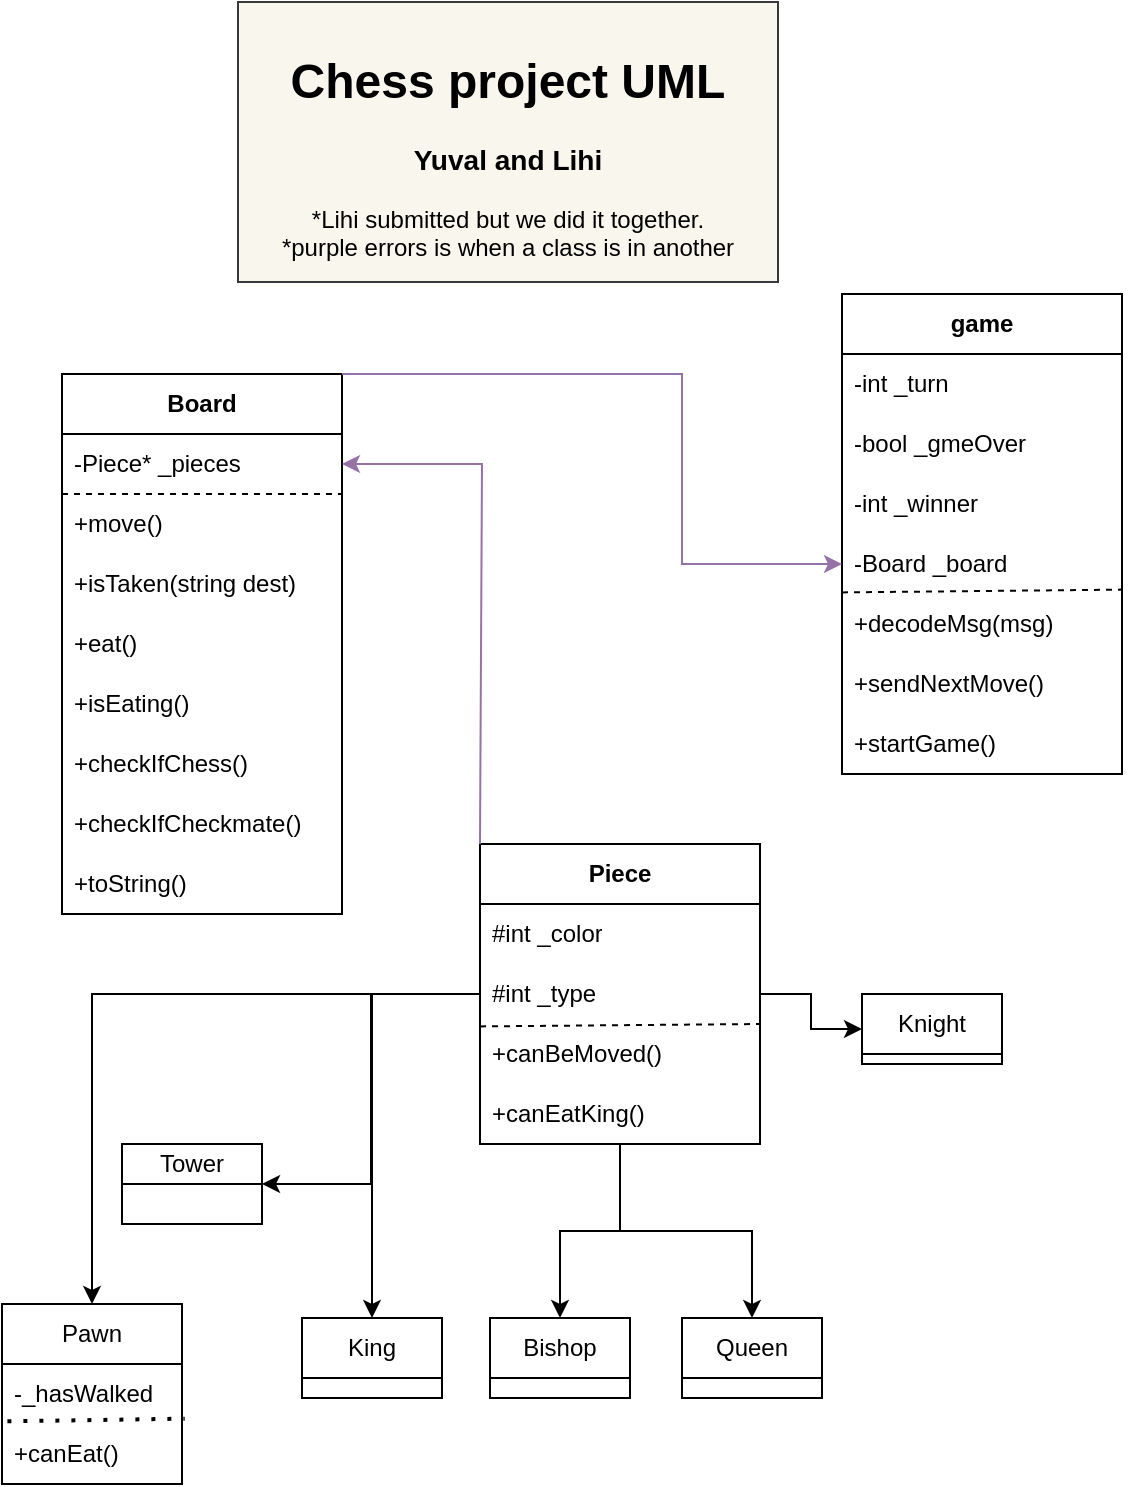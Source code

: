 <mxfile version="22.1.11" type="gitlab">
  <diagram id="C5RBs43oDa-KdzZeNtuy" name="Page-1">
    <mxGraphModel dx="2647" dy="1513" grid="1" gridSize="10" guides="1" tooltips="1" connect="1" arrows="1" fold="1" page="1" pageScale="1" pageWidth="827" pageHeight="1169" math="0" shadow="0">
      <root>
        <mxCell id="WIyWlLk6GJQsqaUBKTNV-0" />
        <mxCell id="WIyWlLk6GJQsqaUBKTNV-1" parent="WIyWlLk6GJQsqaUBKTNV-0" />
        <mxCell id="TnCoIwWtXB6QAczad2u5-0" value="&lt;b&gt;Board&lt;/b&gt;" style="swimlane;fontStyle=0;childLayout=stackLayout;horizontal=1;startSize=30;horizontalStack=0;resizeParent=1;resizeParentMax=0;resizeLast=0;collapsible=1;marginBottom=0;whiteSpace=wrap;html=1;" parent="WIyWlLk6GJQsqaUBKTNV-1" vertex="1">
          <mxGeometry x="170" y="230" width="140" height="270" as="geometry">
            <mxRectangle x="120" y="70" width="60" height="30" as="alternateBounds" />
          </mxGeometry>
        </mxCell>
        <mxCell id="TnCoIwWtXB6QAczad2u5-1" value="-Piece* _pieces" style="text;strokeColor=none;fillColor=none;align=left;verticalAlign=middle;spacingLeft=4;spacingRight=4;overflow=hidden;points=[[0,0.5],[1,0.5]];portConstraint=eastwest;rotatable=0;whiteSpace=wrap;html=1;" parent="TnCoIwWtXB6QAczad2u5-0" vertex="1">
          <mxGeometry y="30" width="140" height="30" as="geometry" />
        </mxCell>
        <mxCell id="TnCoIwWtXB6QAczad2u5-3" value="+move()" style="text;strokeColor=none;fillColor=none;align=left;verticalAlign=middle;spacingLeft=4;spacingRight=4;overflow=hidden;points=[[0,0.5],[1,0.5]];portConstraint=eastwest;rotatable=0;whiteSpace=wrap;html=1;" parent="TnCoIwWtXB6QAczad2u5-0" vertex="1">
          <mxGeometry y="60" width="140" height="30" as="geometry" />
        </mxCell>
        <mxCell id="TnCoIwWtXB6QAczad2u5-18" value="+isTaken(string dest)" style="text;strokeColor=none;fillColor=none;align=left;verticalAlign=middle;spacingLeft=4;spacingRight=4;overflow=hidden;points=[[0,0.5],[1,0.5]];portConstraint=eastwest;rotatable=0;whiteSpace=wrap;html=1;" parent="TnCoIwWtXB6QAczad2u5-0" vertex="1">
          <mxGeometry y="90" width="140" height="30" as="geometry" />
        </mxCell>
        <mxCell id="TnCoIwWtXB6QAczad2u5-20" value="+eat()" style="text;strokeColor=none;fillColor=none;align=left;verticalAlign=middle;spacingLeft=4;spacingRight=4;overflow=hidden;points=[[0,0.5],[1,0.5]];portConstraint=eastwest;rotatable=0;whiteSpace=wrap;html=1;" parent="TnCoIwWtXB6QAczad2u5-0" vertex="1">
          <mxGeometry y="120" width="140" height="30" as="geometry" />
        </mxCell>
        <mxCell id="TnCoIwWtXB6QAczad2u5-21" value="+isEating()" style="text;strokeColor=none;fillColor=none;align=left;verticalAlign=middle;spacingLeft=4;spacingRight=4;overflow=hidden;points=[[0,0.5],[1,0.5]];portConstraint=eastwest;rotatable=0;whiteSpace=wrap;html=1;" parent="TnCoIwWtXB6QAczad2u5-0" vertex="1">
          <mxGeometry y="150" width="140" height="30" as="geometry" />
        </mxCell>
        <mxCell id="TnCoIwWtXB6QAczad2u5-28" value="+checkIfChess()" style="text;strokeColor=none;fillColor=none;align=left;verticalAlign=middle;spacingLeft=4;spacingRight=4;overflow=hidden;points=[[0,0.5],[1,0.5]];portConstraint=eastwest;rotatable=0;whiteSpace=wrap;html=1;" parent="TnCoIwWtXB6QAczad2u5-0" vertex="1">
          <mxGeometry y="180" width="140" height="30" as="geometry" />
        </mxCell>
        <mxCell id="TnCoIwWtXB6QAczad2u5-29" value="+checkIfCheckmate()" style="text;strokeColor=none;fillColor=none;align=left;verticalAlign=middle;spacingLeft=4;spacingRight=4;overflow=hidden;points=[[0,0.5],[1,0.5]];portConstraint=eastwest;rotatable=0;whiteSpace=wrap;html=1;" parent="TnCoIwWtXB6QAczad2u5-0" vertex="1">
          <mxGeometry y="210" width="140" height="30" as="geometry" />
        </mxCell>
        <mxCell id="TnCoIwWtXB6QAczad2u5-2" value="+toString()" style="text;strokeColor=none;fillColor=none;align=left;verticalAlign=middle;spacingLeft=4;spacingRight=4;overflow=hidden;points=[[0,0.5],[1,0.5]];portConstraint=eastwest;rotatable=0;whiteSpace=wrap;html=1;" parent="TnCoIwWtXB6QAczad2u5-0" vertex="1">
          <mxGeometry y="240" width="140" height="30" as="geometry" />
        </mxCell>
        <mxCell id="Lr4T-LHz7pL48Ef1Vhjs-0" value="" style="endArrow=none;dashed=1;html=1;rounded=0;" edge="1" parent="TnCoIwWtXB6QAczad2u5-0">
          <mxGeometry width="50" height="50" relative="1" as="geometry">
            <mxPoint y="60" as="sourcePoint" />
            <mxPoint x="140" y="60" as="targetPoint" />
            <Array as="points">
              <mxPoint x="60" y="60" />
            </Array>
          </mxGeometry>
        </mxCell>
        <mxCell id="TnCoIwWtXB6QAczad2u5-22" value="&lt;b&gt;game&lt;/b&gt;" style="swimlane;fontStyle=0;childLayout=stackLayout;horizontal=1;startSize=30;horizontalStack=0;resizeParent=1;resizeParentMax=0;resizeLast=0;collapsible=1;marginBottom=0;whiteSpace=wrap;html=1;" parent="WIyWlLk6GJQsqaUBKTNV-1" vertex="1">
          <mxGeometry x="560" y="190" width="140" height="240" as="geometry">
            <mxRectangle x="120" y="70" width="60" height="30" as="alternateBounds" />
          </mxGeometry>
        </mxCell>
        <mxCell id="TnCoIwWtXB6QAczad2u5-23" value="-int _turn" style="text;strokeColor=none;fillColor=none;align=left;verticalAlign=middle;spacingLeft=4;spacingRight=4;overflow=hidden;points=[[0,0.5],[1,0.5]];portConstraint=eastwest;rotatable=0;whiteSpace=wrap;html=1;" parent="TnCoIwWtXB6QAczad2u5-22" vertex="1">
          <mxGeometry y="30" width="140" height="30" as="geometry" />
        </mxCell>
        <mxCell id="TnCoIwWtXB6QAczad2u5-24" value="-bool _gmeOver" style="text;strokeColor=none;fillColor=none;align=left;verticalAlign=middle;spacingLeft=4;spacingRight=4;overflow=hidden;points=[[0,0.5],[1,0.5]];portConstraint=eastwest;rotatable=0;whiteSpace=wrap;html=1;" parent="TnCoIwWtXB6QAczad2u5-22" vertex="1">
          <mxGeometry y="60" width="140" height="30" as="geometry" />
        </mxCell>
        <mxCell id="TnCoIwWtXB6QAczad2u5-25" value="-int _winner" style="text;strokeColor=none;fillColor=none;align=left;verticalAlign=middle;spacingLeft=4;spacingRight=4;overflow=hidden;points=[[0,0.5],[1,0.5]];portConstraint=eastwest;rotatable=0;whiteSpace=wrap;html=1;" parent="TnCoIwWtXB6QAczad2u5-22" vertex="1">
          <mxGeometry y="90" width="140" height="30" as="geometry" />
        </mxCell>
        <mxCell id="TnCoIwWtXB6QAczad2u5-27" value="-Board _board" style="text;strokeColor=none;fillColor=none;align=left;verticalAlign=middle;spacingLeft=4;spacingRight=4;overflow=hidden;points=[[0,0.5],[1,0.5]];portConstraint=eastwest;rotatable=0;whiteSpace=wrap;html=1;" parent="TnCoIwWtXB6QAczad2u5-22" vertex="1">
          <mxGeometry y="120" width="140" height="30" as="geometry" />
        </mxCell>
        <mxCell id="TnCoIwWtXB6QAczad2u5-26" value="+decodeMsg(msg)" style="text;strokeColor=none;fillColor=none;align=left;verticalAlign=middle;spacingLeft=4;spacingRight=4;overflow=hidden;points=[[0,0.5],[1,0.5]];portConstraint=eastwest;rotatable=0;whiteSpace=wrap;html=1;" parent="TnCoIwWtXB6QAczad2u5-22" vertex="1">
          <mxGeometry y="150" width="140" height="30" as="geometry" />
        </mxCell>
        <mxCell id="TnCoIwWtXB6QAczad2u5-105" value="" style="endArrow=none;dashed=1;html=1;rounded=0;entryX=1.003;entryY=-0.073;entryDx=0;entryDy=0;entryPerimeter=0;" parent="TnCoIwWtXB6QAczad2u5-22" target="TnCoIwWtXB6QAczad2u5-26" edge="1">
          <mxGeometry width="50" height="50" relative="1" as="geometry">
            <mxPoint y="149.2" as="sourcePoint" />
            <mxPoint x="70" y="149.2" as="targetPoint" />
          </mxGeometry>
        </mxCell>
        <mxCell id="TnCoIwWtXB6QAczad2u5-102" value="+sendNextMove()" style="text;strokeColor=none;fillColor=none;align=left;verticalAlign=middle;spacingLeft=4;spacingRight=4;overflow=hidden;points=[[0,0.5],[1,0.5]];portConstraint=eastwest;rotatable=0;whiteSpace=wrap;html=1;" parent="TnCoIwWtXB6QAczad2u5-22" vertex="1">
          <mxGeometry y="180" width="140" height="30" as="geometry" />
        </mxCell>
        <mxCell id="TnCoIwWtXB6QAczad2u5-103" value="+startGame()" style="text;strokeColor=none;fillColor=none;align=left;verticalAlign=middle;spacingLeft=4;spacingRight=4;overflow=hidden;points=[[0,0.5],[1,0.5]];portConstraint=eastwest;rotatable=0;whiteSpace=wrap;html=1;" parent="TnCoIwWtXB6QAczad2u5-22" vertex="1">
          <mxGeometry y="210" width="140" height="30" as="geometry" />
        </mxCell>
        <mxCell id="TnCoIwWtXB6QAczad2u5-45" value="" style="edgeStyle=orthogonalEdgeStyle;rounded=0;orthogonalLoop=1;jettySize=auto;html=1;" parent="WIyWlLk6GJQsqaUBKTNV-1" source="TnCoIwWtXB6QAczad2u5-30" target="TnCoIwWtXB6QAczad2u5-39" edge="1">
          <mxGeometry relative="1" as="geometry" />
        </mxCell>
        <mxCell id="TnCoIwWtXB6QAczad2u5-54" value="" style="edgeStyle=orthogonalEdgeStyle;rounded=0;orthogonalLoop=1;jettySize=auto;html=1;" parent="WIyWlLk6GJQsqaUBKTNV-1" source="TnCoIwWtXB6QAczad2u5-30" target="TnCoIwWtXB6QAczad2u5-47" edge="1">
          <mxGeometry relative="1" as="geometry" />
        </mxCell>
        <mxCell id="TnCoIwWtXB6QAczad2u5-62" value="" style="edgeStyle=orthogonalEdgeStyle;rounded=0;orthogonalLoop=1;jettySize=auto;html=1;" parent="WIyWlLk6GJQsqaUBKTNV-1" source="TnCoIwWtXB6QAczad2u5-30" target="TnCoIwWtXB6QAczad2u5-55" edge="1">
          <mxGeometry relative="1" as="geometry" />
        </mxCell>
        <mxCell id="TnCoIwWtXB6QAczad2u5-71" value="" style="edgeStyle=orthogonalEdgeStyle;rounded=0;orthogonalLoop=1;jettySize=auto;html=1;" parent="WIyWlLk6GJQsqaUBKTNV-1" source="TnCoIwWtXB6QAczad2u5-30" target="TnCoIwWtXB6QAczad2u5-64" edge="1">
          <mxGeometry relative="1" as="geometry" />
        </mxCell>
        <mxCell id="TnCoIwWtXB6QAczad2u5-81" value="" style="edgeStyle=orthogonalEdgeStyle;rounded=0;orthogonalLoop=1;jettySize=auto;html=1;" parent="WIyWlLk6GJQsqaUBKTNV-1" source="TnCoIwWtXB6QAczad2u5-30" target="TnCoIwWtXB6QAczad2u5-74" edge="1">
          <mxGeometry relative="1" as="geometry" />
        </mxCell>
        <mxCell id="TnCoIwWtXB6QAczad2u5-94" value="" style="edgeStyle=orthogonalEdgeStyle;rounded=0;orthogonalLoop=1;jettySize=auto;html=1;" parent="WIyWlLk6GJQsqaUBKTNV-1" source="TnCoIwWtXB6QAczad2u5-30" target="TnCoIwWtXB6QAczad2u5-87" edge="1">
          <mxGeometry relative="1" as="geometry" />
        </mxCell>
        <mxCell id="TnCoIwWtXB6QAczad2u5-30" value="&lt;b&gt;Piece&lt;/b&gt;" style="swimlane;fontStyle=0;childLayout=stackLayout;horizontal=1;startSize=30;horizontalStack=0;resizeParent=1;resizeParentMax=0;resizeLast=0;collapsible=1;marginBottom=0;whiteSpace=wrap;html=1;" parent="WIyWlLk6GJQsqaUBKTNV-1" vertex="1">
          <mxGeometry x="379" y="465" width="140" height="150" as="geometry">
            <mxRectangle x="320" y="250" width="60" height="30" as="alternateBounds" />
          </mxGeometry>
        </mxCell>
        <mxCell id="TnCoIwWtXB6QAczad2u5-33" value="#int _color" style="text;strokeColor=none;fillColor=none;align=left;verticalAlign=middle;spacingLeft=4;spacingRight=4;overflow=hidden;points=[[0,0.5],[1,0.5]];portConstraint=eastwest;rotatable=0;whiteSpace=wrap;html=1;" parent="TnCoIwWtXB6QAczad2u5-30" vertex="1">
          <mxGeometry y="30" width="140" height="30" as="geometry" />
        </mxCell>
        <mxCell id="294PBKoHaiQ5ltHIuhTc-9" value="" style="endArrow=none;dashed=1;html=1;rounded=0;entryX=1.003;entryY=-0.073;entryDx=0;entryDy=0;entryPerimeter=0;" edge="1" parent="TnCoIwWtXB6QAczad2u5-30">
          <mxGeometry width="50" height="50" relative="1" as="geometry">
            <mxPoint y="91.2" as="sourcePoint" />
            <mxPoint x="140" y="90" as="targetPoint" />
          </mxGeometry>
        </mxCell>
        <mxCell id="TnCoIwWtXB6QAczad2u5-46" value="#int _type" style="text;strokeColor=none;fillColor=none;align=left;verticalAlign=middle;spacingLeft=4;spacingRight=4;overflow=hidden;points=[[0,0.5],[1,0.5]];portConstraint=eastwest;rotatable=0;whiteSpace=wrap;html=1;" parent="TnCoIwWtXB6QAczad2u5-30" vertex="1">
          <mxGeometry y="60" width="140" height="30" as="geometry" />
        </mxCell>
        <mxCell id="TnCoIwWtXB6QAczad2u5-35" value="+canBeMoved()" style="text;strokeColor=none;fillColor=none;align=left;verticalAlign=middle;spacingLeft=4;spacingRight=4;overflow=hidden;points=[[0,0.5],[1,0.5]];portConstraint=eastwest;rotatable=0;whiteSpace=wrap;html=1;" parent="TnCoIwWtXB6QAczad2u5-30" vertex="1">
          <mxGeometry y="90" width="140" height="30" as="geometry" />
        </mxCell>
        <mxCell id="294PBKoHaiQ5ltHIuhTc-7" value="+canEatKing()" style="text;strokeColor=none;fillColor=none;align=left;verticalAlign=middle;spacingLeft=4;spacingRight=4;overflow=hidden;points=[[0,0.5],[1,0.5]];portConstraint=eastwest;rotatable=0;whiteSpace=wrap;html=1;" vertex="1" parent="TnCoIwWtXB6QAczad2u5-30">
          <mxGeometry y="120" width="140" height="30" as="geometry" />
        </mxCell>
        <mxCell id="TnCoIwWtXB6QAczad2u5-36" value="" style="endArrow=classic;html=1;rounded=0;exitX=0;exitY=0;exitDx=0;exitDy=0;entryX=1;entryY=0.5;entryDx=0;entryDy=0;fillColor=#e1d5e7;strokeColor=#9673a6;" parent="WIyWlLk6GJQsqaUBKTNV-1" source="TnCoIwWtXB6QAczad2u5-30" target="TnCoIwWtXB6QAczad2u5-1" edge="1">
          <mxGeometry width="50" height="50" relative="1" as="geometry">
            <mxPoint x="350" y="530" as="sourcePoint" />
            <mxPoint x="360" y="320" as="targetPoint" />
            <Array as="points">
              <mxPoint x="380" y="275" />
            </Array>
          </mxGeometry>
        </mxCell>
        <mxCell id="TnCoIwWtXB6QAczad2u5-37" value="" style="endArrow=classic;html=1;rounded=0;exitX=1;exitY=0;exitDx=0;exitDy=0;entryX=0;entryY=0.5;entryDx=0;entryDy=0;fillColor=#e1d5e7;strokeColor=#9673a6;" parent="WIyWlLk6GJQsqaUBKTNV-1" source="TnCoIwWtXB6QAczad2u5-0" target="TnCoIwWtXB6QAczad2u5-27" edge="1">
          <mxGeometry width="50" height="50" relative="1" as="geometry">
            <mxPoint x="590" y="500" as="sourcePoint" />
            <mxPoint x="640" y="450" as="targetPoint" />
            <Array as="points">
              <mxPoint x="480" y="230" />
              <mxPoint x="480" y="325" />
            </Array>
          </mxGeometry>
        </mxCell>
        <mxCell id="TnCoIwWtXB6QAczad2u5-39" value="Tower" style="swimlane;fontStyle=0;childLayout=stackLayout;horizontal=1;startSize=20;horizontalStack=0;resizeParent=1;resizeParentMax=0;resizeLast=0;collapsible=1;marginBottom=0;whiteSpace=wrap;html=1;" parent="WIyWlLk6GJQsqaUBKTNV-1" vertex="1">
          <mxGeometry x="200" y="615" width="70" height="40" as="geometry">
            <mxRectangle x="120" y="70" width="60" height="30" as="alternateBounds" />
          </mxGeometry>
        </mxCell>
        <mxCell id="TnCoIwWtXB6QAczad2u5-47" value="King" style="swimlane;fontStyle=0;childLayout=stackLayout;horizontal=1;startSize=30;horizontalStack=0;resizeParent=1;resizeParentMax=0;resizeLast=0;collapsible=1;marginBottom=0;whiteSpace=wrap;html=1;" parent="WIyWlLk6GJQsqaUBKTNV-1" vertex="1">
          <mxGeometry x="290" y="702" width="70" height="40" as="geometry">
            <mxRectangle x="320" y="250" width="60" height="30" as="alternateBounds" />
          </mxGeometry>
        </mxCell>
        <mxCell id="TnCoIwWtXB6QAczad2u5-55" value="Knight" style="swimlane;fontStyle=0;childLayout=stackLayout;horizontal=1;startSize=30;horizontalStack=0;resizeParent=1;resizeParentMax=0;resizeLast=0;collapsible=1;marginBottom=0;whiteSpace=wrap;html=1;" parent="WIyWlLk6GJQsqaUBKTNV-1" vertex="1">
          <mxGeometry x="570" y="540" width="70" height="35" as="geometry">
            <mxRectangle x="320" y="250" width="60" height="30" as="alternateBounds" />
          </mxGeometry>
        </mxCell>
        <mxCell id="TnCoIwWtXB6QAczad2u5-64" value="Bishop" style="swimlane;fontStyle=0;childLayout=stackLayout;horizontal=1;startSize=30;horizontalStack=0;resizeParent=1;resizeParentMax=0;resizeLast=0;collapsible=1;marginBottom=0;whiteSpace=wrap;html=1;" parent="WIyWlLk6GJQsqaUBKTNV-1" vertex="1">
          <mxGeometry x="384" y="702" width="70" height="40" as="geometry">
            <mxRectangle x="320" y="250" width="60" height="30" as="alternateBounds" />
          </mxGeometry>
        </mxCell>
        <mxCell id="TnCoIwWtXB6QAczad2u5-74" value="Queen" style="swimlane;fontStyle=0;childLayout=stackLayout;horizontal=1;startSize=30;horizontalStack=0;resizeParent=1;resizeParentMax=0;resizeLast=0;collapsible=1;marginBottom=0;whiteSpace=wrap;html=1;" parent="WIyWlLk6GJQsqaUBKTNV-1" vertex="1">
          <mxGeometry x="480" y="702" width="70" height="40" as="geometry">
            <mxRectangle x="320" y="250" width="60" height="30" as="alternateBounds" />
          </mxGeometry>
        </mxCell>
        <mxCell id="TnCoIwWtXB6QAczad2u5-87" value="Pawn" style="swimlane;fontStyle=0;childLayout=stackLayout;horizontal=1;startSize=30;horizontalStack=0;resizeParent=1;resizeParentMax=0;resizeLast=0;collapsible=1;marginBottom=0;whiteSpace=wrap;html=1;" parent="WIyWlLk6GJQsqaUBKTNV-1" vertex="1">
          <mxGeometry x="140" y="695" width="90" height="90" as="geometry">
            <mxRectangle x="140" y="695" width="60" height="30" as="alternateBounds" />
          </mxGeometry>
        </mxCell>
        <mxCell id="294PBKoHaiQ5ltHIuhTc-0" value="-_hasWalked" style="text;strokeColor=none;fillColor=none;align=left;verticalAlign=middle;spacingLeft=4;spacingRight=4;overflow=hidden;points=[[0,0.5],[1,0.5]];portConstraint=eastwest;rotatable=0;whiteSpace=wrap;html=1;" vertex="1" parent="TnCoIwWtXB6QAczad2u5-87">
          <mxGeometry y="30" width="90" height="30" as="geometry" />
        </mxCell>
        <mxCell id="294PBKoHaiQ5ltHIuhTc-3" value="" style="endArrow=none;dashed=1;html=1;dashPattern=1 3;strokeWidth=2;rounded=0;exitX=0.03;exitY=-0.044;exitDx=0;exitDy=0;exitPerimeter=0;entryX=1.015;entryY=-0.089;entryDx=0;entryDy=0;entryPerimeter=0;" edge="1" parent="TnCoIwWtXB6QAczad2u5-87" source="TnCoIwWtXB6QAczad2u5-88" target="TnCoIwWtXB6QAczad2u5-88">
          <mxGeometry width="50" height="50" relative="1" as="geometry">
            <mxPoint x="-5.684e-14" y="59" as="sourcePoint" />
            <mxPoint x="70.7" y="59.47" as="targetPoint" />
          </mxGeometry>
        </mxCell>
        <mxCell id="TnCoIwWtXB6QAczad2u5-88" value="+canEat()" style="text;strokeColor=none;fillColor=none;align=left;verticalAlign=middle;spacingLeft=4;spacingRight=4;overflow=hidden;points=[[0,0.5],[1,0.5]];portConstraint=eastwest;rotatable=0;whiteSpace=wrap;html=1;" parent="TnCoIwWtXB6QAczad2u5-87" vertex="1">
          <mxGeometry y="60" width="90" height="30" as="geometry" />
        </mxCell>
        <mxCell id="TnCoIwWtXB6QAczad2u5-104" value="&lt;h1&gt;&lt;b&gt;Chess project UML&lt;/b&gt;&lt;/h1&gt;&lt;h3&gt;Yuval and Lihi&lt;/h3&gt;*Lihi submitted but we did it together.&lt;br&gt;*purple errors is when a class is in another" style="rounded=0;whiteSpace=wrap;html=1;fillColor=#f9f7ed;strokeColor=#36393d;" parent="WIyWlLk6GJQsqaUBKTNV-1" vertex="1">
          <mxGeometry x="258" y="44" width="270" height="140" as="geometry" />
        </mxCell>
      </root>
    </mxGraphModel>
  </diagram>
</mxfile>

